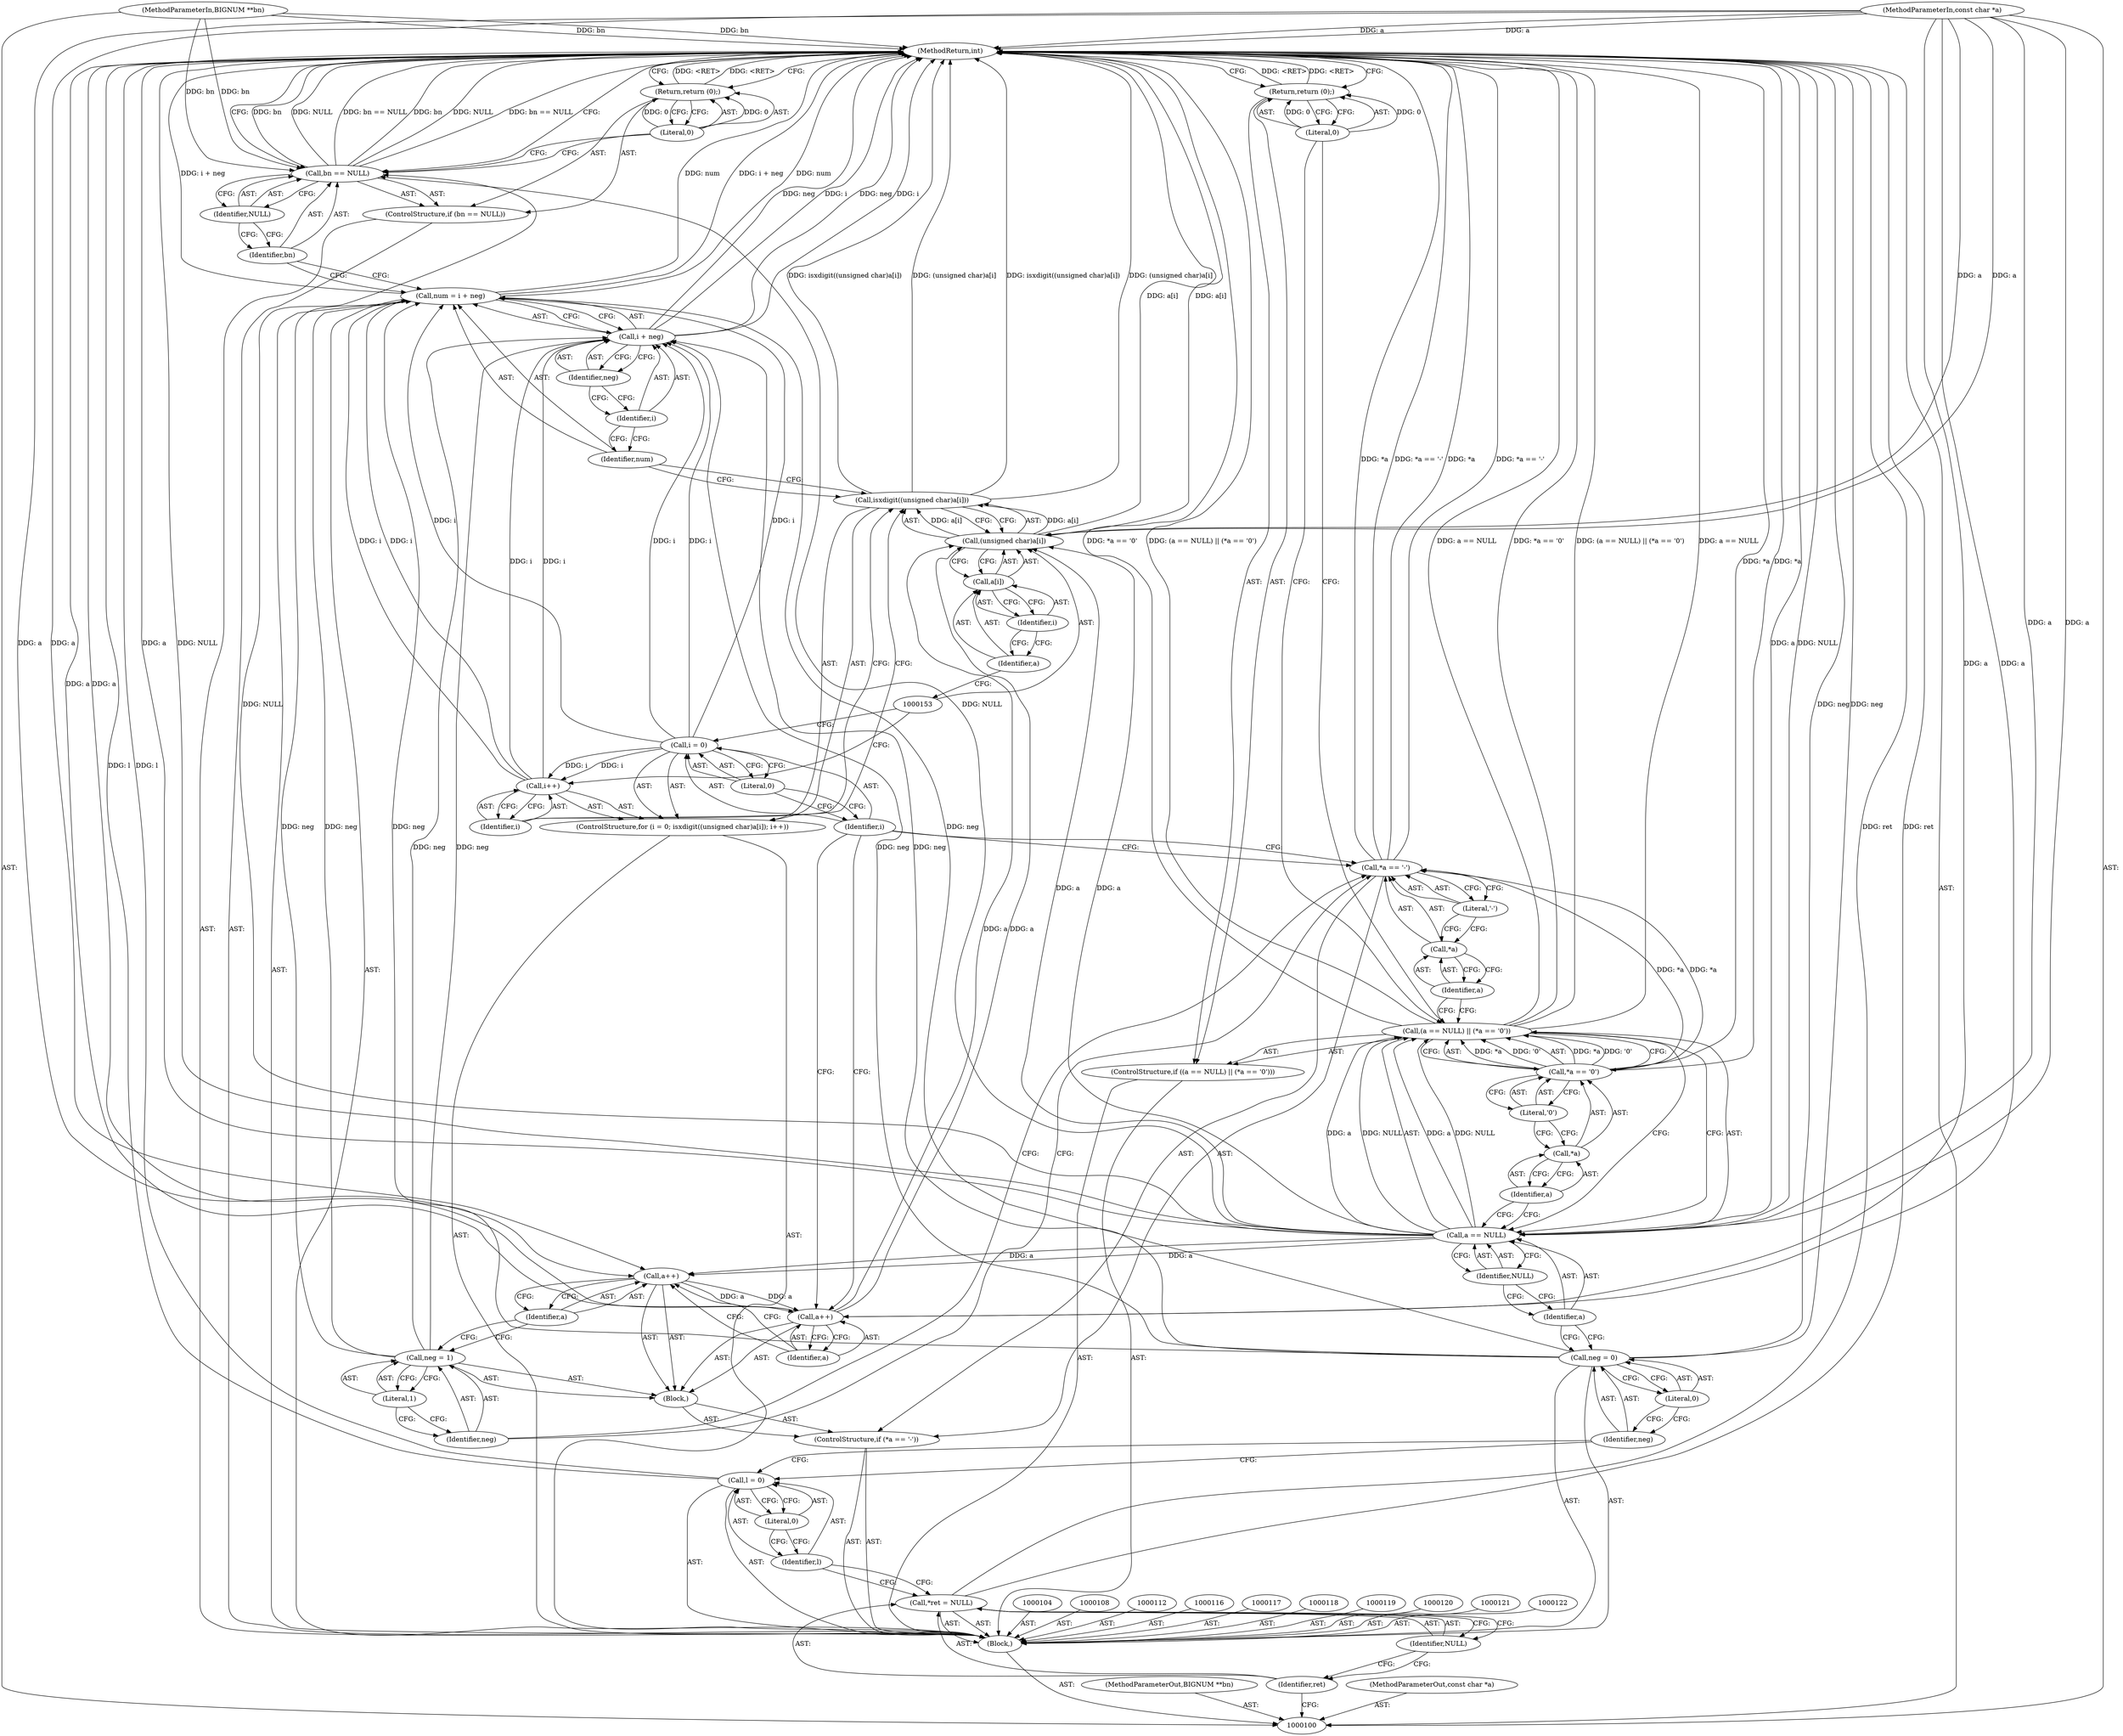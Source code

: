 digraph "1_openssl_c175308407858afff3fc8c2e5e085d94d12edc7d" {
"1000170" [label="(MethodReturn,int)"];
"1000101" [label="(MethodParameterIn,BIGNUM **bn)"];
"1000227" [label="(MethodParameterOut,BIGNUM **bn)"];
"1000102" [label="(MethodParameterIn,const char *a)"];
"1000228" [label="(MethodParameterOut,const char *a)"];
"1000138" [label="(Literal,'-')"];
"1000139" [label="(Block,)"];
"1000134" [label="(ControlStructure,if (*a == '-'))"];
"1000135" [label="(Call,*a == '-')"];
"1000136" [label="(Call,*a)"];
"1000137" [label="(Identifier,a)"];
"1000142" [label="(Literal,1)"];
"1000140" [label="(Call,neg = 1)"];
"1000141" [label="(Identifier,neg)"];
"1000143" [label="(Call,a++)"];
"1000144" [label="(Identifier,a)"];
"1000145" [label="(Call,a++)"];
"1000146" [label="(Identifier,a)"];
"1000150" [label="(Literal,0)"];
"1000151" [label="(Call,isxdigit((unsigned char)a[i]))"];
"1000152" [label="(Call,(unsigned char)a[i])"];
"1000147" [label="(ControlStructure,for (i = 0; isxdigit((unsigned char)a[i]); i++))"];
"1000154" [label="(Call,a[i])"];
"1000155" [label="(Identifier,a)"];
"1000156" [label="(Identifier,i)"];
"1000157" [label="(Call,i++)"];
"1000158" [label="(Identifier,i)"];
"1000148" [label="(Call,i = 0)"];
"1000149" [label="(Identifier,i)"];
"1000161" [label="(Call,i + neg)"];
"1000162" [label="(Identifier,i)"];
"1000163" [label="(Identifier,neg)"];
"1000159" [label="(Call,num = i + neg)"];
"1000160" [label="(Identifier,num)"];
"1000103" [label="(Block,)"];
"1000167" [label="(Identifier,NULL)"];
"1000164" [label="(ControlStructure,if (bn == NULL))"];
"1000165" [label="(Call,bn == NULL)"];
"1000166" [label="(Identifier,bn)"];
"1000168" [label="(Return,return (0);)"];
"1000169" [label="(Literal,0)"];
"1000105" [label="(Call,*ret = NULL)"];
"1000106" [label="(Identifier,ret)"];
"1000107" [label="(Identifier,NULL)"];
"1000109" [label="(Call,l = 0)"];
"1000110" [label="(Identifier,l)"];
"1000111" [label="(Literal,0)"];
"1000115" [label="(Literal,0)"];
"1000113" [label="(Call,neg = 0)"];
"1000114" [label="(Identifier,neg)"];
"1000127" [label="(Identifier,NULL)"];
"1000128" [label="(Call,*a == '\0')"];
"1000129" [label="(Call,*a)"];
"1000130" [label="(Identifier,a)"];
"1000131" [label="(Literal,'\0')"];
"1000123" [label="(ControlStructure,if ((a == NULL) || (*a == '\0')))"];
"1000124" [label="(Call,(a == NULL) || (*a == '\0'))"];
"1000125" [label="(Call,a == NULL)"];
"1000126" [label="(Identifier,a)"];
"1000133" [label="(Literal,0)"];
"1000132" [label="(Return,return (0);)"];
"1000170" -> "1000100"  [label="AST: "];
"1000170" -> "1000132"  [label="CFG: "];
"1000170" -> "1000168"  [label="CFG: "];
"1000170" -> "1000165"  [label="CFG: "];
"1000168" -> "1000170"  [label="DDG: <RET>"];
"1000132" -> "1000170"  [label="DDG: <RET>"];
"1000125" -> "1000170"  [label="DDG: a"];
"1000125" -> "1000170"  [label="DDG: NULL"];
"1000124" -> "1000170"  [label="DDG: a == NULL"];
"1000124" -> "1000170"  [label="DDG: *a == '\0'"];
"1000124" -> "1000170"  [label="DDG: (a == NULL) || (*a == '\0')"];
"1000151" -> "1000170"  [label="DDG: isxdigit((unsigned char)a[i])"];
"1000151" -> "1000170"  [label="DDG: (unsigned char)a[i]"];
"1000102" -> "1000170"  [label="DDG: a"];
"1000152" -> "1000170"  [label="DDG: a[i]"];
"1000159" -> "1000170"  [label="DDG: i + neg"];
"1000159" -> "1000170"  [label="DDG: num"];
"1000113" -> "1000170"  [label="DDG: neg"];
"1000165" -> "1000170"  [label="DDG: bn"];
"1000165" -> "1000170"  [label="DDG: NULL"];
"1000165" -> "1000170"  [label="DDG: bn == NULL"];
"1000128" -> "1000170"  [label="DDG: *a"];
"1000135" -> "1000170"  [label="DDG: *a == '-'"];
"1000135" -> "1000170"  [label="DDG: *a"];
"1000101" -> "1000170"  [label="DDG: bn"];
"1000109" -> "1000170"  [label="DDG: l"];
"1000161" -> "1000170"  [label="DDG: neg"];
"1000161" -> "1000170"  [label="DDG: i"];
"1000145" -> "1000170"  [label="DDG: a"];
"1000105" -> "1000170"  [label="DDG: ret"];
"1000101" -> "1000100"  [label="AST: "];
"1000101" -> "1000170"  [label="DDG: bn"];
"1000101" -> "1000165"  [label="DDG: bn"];
"1000227" -> "1000100"  [label="AST: "];
"1000102" -> "1000100"  [label="AST: "];
"1000102" -> "1000170"  [label="DDG: a"];
"1000102" -> "1000125"  [label="DDG: a"];
"1000102" -> "1000143"  [label="DDG: a"];
"1000102" -> "1000145"  [label="DDG: a"];
"1000102" -> "1000152"  [label="DDG: a"];
"1000228" -> "1000100"  [label="AST: "];
"1000138" -> "1000135"  [label="AST: "];
"1000138" -> "1000136"  [label="CFG: "];
"1000135" -> "1000138"  [label="CFG: "];
"1000139" -> "1000134"  [label="AST: "];
"1000140" -> "1000139"  [label="AST: "];
"1000143" -> "1000139"  [label="AST: "];
"1000145" -> "1000139"  [label="AST: "];
"1000134" -> "1000103"  [label="AST: "];
"1000135" -> "1000134"  [label="AST: "];
"1000139" -> "1000134"  [label="AST: "];
"1000135" -> "1000134"  [label="AST: "];
"1000135" -> "1000138"  [label="CFG: "];
"1000136" -> "1000135"  [label="AST: "];
"1000138" -> "1000135"  [label="AST: "];
"1000141" -> "1000135"  [label="CFG: "];
"1000149" -> "1000135"  [label="CFG: "];
"1000135" -> "1000170"  [label="DDG: *a == '-'"];
"1000135" -> "1000170"  [label="DDG: *a"];
"1000128" -> "1000135"  [label="DDG: *a"];
"1000136" -> "1000135"  [label="AST: "];
"1000136" -> "1000137"  [label="CFG: "];
"1000137" -> "1000136"  [label="AST: "];
"1000138" -> "1000136"  [label="CFG: "];
"1000137" -> "1000136"  [label="AST: "];
"1000137" -> "1000124"  [label="CFG: "];
"1000136" -> "1000137"  [label="CFG: "];
"1000142" -> "1000140"  [label="AST: "];
"1000142" -> "1000141"  [label="CFG: "];
"1000140" -> "1000142"  [label="CFG: "];
"1000140" -> "1000139"  [label="AST: "];
"1000140" -> "1000142"  [label="CFG: "];
"1000141" -> "1000140"  [label="AST: "];
"1000142" -> "1000140"  [label="AST: "];
"1000144" -> "1000140"  [label="CFG: "];
"1000140" -> "1000159"  [label="DDG: neg"];
"1000140" -> "1000161"  [label="DDG: neg"];
"1000141" -> "1000140"  [label="AST: "];
"1000141" -> "1000135"  [label="CFG: "];
"1000142" -> "1000141"  [label="CFG: "];
"1000143" -> "1000139"  [label="AST: "];
"1000143" -> "1000144"  [label="CFG: "];
"1000144" -> "1000143"  [label="AST: "];
"1000146" -> "1000143"  [label="CFG: "];
"1000125" -> "1000143"  [label="DDG: a"];
"1000102" -> "1000143"  [label="DDG: a"];
"1000143" -> "1000145"  [label="DDG: a"];
"1000144" -> "1000143"  [label="AST: "];
"1000144" -> "1000140"  [label="CFG: "];
"1000143" -> "1000144"  [label="CFG: "];
"1000145" -> "1000139"  [label="AST: "];
"1000145" -> "1000146"  [label="CFG: "];
"1000146" -> "1000145"  [label="AST: "];
"1000149" -> "1000145"  [label="CFG: "];
"1000145" -> "1000170"  [label="DDG: a"];
"1000143" -> "1000145"  [label="DDG: a"];
"1000102" -> "1000145"  [label="DDG: a"];
"1000145" -> "1000152"  [label="DDG: a"];
"1000146" -> "1000145"  [label="AST: "];
"1000146" -> "1000143"  [label="CFG: "];
"1000145" -> "1000146"  [label="CFG: "];
"1000150" -> "1000148"  [label="AST: "];
"1000150" -> "1000149"  [label="CFG: "];
"1000148" -> "1000150"  [label="CFG: "];
"1000151" -> "1000147"  [label="AST: "];
"1000151" -> "1000152"  [label="CFG: "];
"1000152" -> "1000151"  [label="AST: "];
"1000158" -> "1000151"  [label="CFG: "];
"1000160" -> "1000151"  [label="CFG: "];
"1000151" -> "1000170"  [label="DDG: isxdigit((unsigned char)a[i])"];
"1000151" -> "1000170"  [label="DDG: (unsigned char)a[i]"];
"1000152" -> "1000151"  [label="DDG: a[i]"];
"1000152" -> "1000151"  [label="AST: "];
"1000152" -> "1000154"  [label="CFG: "];
"1000153" -> "1000152"  [label="AST: "];
"1000154" -> "1000152"  [label="AST: "];
"1000151" -> "1000152"  [label="CFG: "];
"1000152" -> "1000170"  [label="DDG: a[i]"];
"1000152" -> "1000151"  [label="DDG: a[i]"];
"1000125" -> "1000152"  [label="DDG: a"];
"1000145" -> "1000152"  [label="DDG: a"];
"1000102" -> "1000152"  [label="DDG: a"];
"1000147" -> "1000103"  [label="AST: "];
"1000148" -> "1000147"  [label="AST: "];
"1000151" -> "1000147"  [label="AST: "];
"1000157" -> "1000147"  [label="AST: "];
"1000154" -> "1000152"  [label="AST: "];
"1000154" -> "1000156"  [label="CFG: "];
"1000155" -> "1000154"  [label="AST: "];
"1000156" -> "1000154"  [label="AST: "];
"1000152" -> "1000154"  [label="CFG: "];
"1000155" -> "1000154"  [label="AST: "];
"1000155" -> "1000153"  [label="CFG: "];
"1000156" -> "1000155"  [label="CFG: "];
"1000156" -> "1000154"  [label="AST: "];
"1000156" -> "1000155"  [label="CFG: "];
"1000154" -> "1000156"  [label="CFG: "];
"1000157" -> "1000147"  [label="AST: "];
"1000157" -> "1000158"  [label="CFG: "];
"1000158" -> "1000157"  [label="AST: "];
"1000153" -> "1000157"  [label="CFG: "];
"1000148" -> "1000157"  [label="DDG: i"];
"1000157" -> "1000159"  [label="DDG: i"];
"1000157" -> "1000161"  [label="DDG: i"];
"1000158" -> "1000157"  [label="AST: "];
"1000158" -> "1000151"  [label="CFG: "];
"1000157" -> "1000158"  [label="CFG: "];
"1000148" -> "1000147"  [label="AST: "];
"1000148" -> "1000150"  [label="CFG: "];
"1000149" -> "1000148"  [label="AST: "];
"1000150" -> "1000148"  [label="AST: "];
"1000153" -> "1000148"  [label="CFG: "];
"1000148" -> "1000157"  [label="DDG: i"];
"1000148" -> "1000159"  [label="DDG: i"];
"1000148" -> "1000161"  [label="DDG: i"];
"1000149" -> "1000148"  [label="AST: "];
"1000149" -> "1000145"  [label="CFG: "];
"1000149" -> "1000135"  [label="CFG: "];
"1000150" -> "1000149"  [label="CFG: "];
"1000161" -> "1000159"  [label="AST: "];
"1000161" -> "1000163"  [label="CFG: "];
"1000162" -> "1000161"  [label="AST: "];
"1000163" -> "1000161"  [label="AST: "];
"1000159" -> "1000161"  [label="CFG: "];
"1000161" -> "1000170"  [label="DDG: neg"];
"1000161" -> "1000170"  [label="DDG: i"];
"1000157" -> "1000161"  [label="DDG: i"];
"1000148" -> "1000161"  [label="DDG: i"];
"1000113" -> "1000161"  [label="DDG: neg"];
"1000140" -> "1000161"  [label="DDG: neg"];
"1000162" -> "1000161"  [label="AST: "];
"1000162" -> "1000160"  [label="CFG: "];
"1000163" -> "1000162"  [label="CFG: "];
"1000163" -> "1000161"  [label="AST: "];
"1000163" -> "1000162"  [label="CFG: "];
"1000161" -> "1000163"  [label="CFG: "];
"1000159" -> "1000103"  [label="AST: "];
"1000159" -> "1000161"  [label="CFG: "];
"1000160" -> "1000159"  [label="AST: "];
"1000161" -> "1000159"  [label="AST: "];
"1000166" -> "1000159"  [label="CFG: "];
"1000159" -> "1000170"  [label="DDG: i + neg"];
"1000159" -> "1000170"  [label="DDG: num"];
"1000157" -> "1000159"  [label="DDG: i"];
"1000148" -> "1000159"  [label="DDG: i"];
"1000113" -> "1000159"  [label="DDG: neg"];
"1000140" -> "1000159"  [label="DDG: neg"];
"1000160" -> "1000159"  [label="AST: "];
"1000160" -> "1000151"  [label="CFG: "];
"1000162" -> "1000160"  [label="CFG: "];
"1000103" -> "1000100"  [label="AST: "];
"1000104" -> "1000103"  [label="AST: "];
"1000105" -> "1000103"  [label="AST: "];
"1000108" -> "1000103"  [label="AST: "];
"1000109" -> "1000103"  [label="AST: "];
"1000112" -> "1000103"  [label="AST: "];
"1000113" -> "1000103"  [label="AST: "];
"1000116" -> "1000103"  [label="AST: "];
"1000117" -> "1000103"  [label="AST: "];
"1000118" -> "1000103"  [label="AST: "];
"1000119" -> "1000103"  [label="AST: "];
"1000120" -> "1000103"  [label="AST: "];
"1000121" -> "1000103"  [label="AST: "];
"1000122" -> "1000103"  [label="AST: "];
"1000123" -> "1000103"  [label="AST: "];
"1000134" -> "1000103"  [label="AST: "];
"1000147" -> "1000103"  [label="AST: "];
"1000159" -> "1000103"  [label="AST: "];
"1000164" -> "1000103"  [label="AST: "];
"1000167" -> "1000165"  [label="AST: "];
"1000167" -> "1000166"  [label="CFG: "];
"1000165" -> "1000167"  [label="CFG: "];
"1000164" -> "1000103"  [label="AST: "];
"1000165" -> "1000164"  [label="AST: "];
"1000168" -> "1000164"  [label="AST: "];
"1000165" -> "1000164"  [label="AST: "];
"1000165" -> "1000167"  [label="CFG: "];
"1000166" -> "1000165"  [label="AST: "];
"1000167" -> "1000165"  [label="AST: "];
"1000169" -> "1000165"  [label="CFG: "];
"1000170" -> "1000165"  [label="CFG: "];
"1000165" -> "1000170"  [label="DDG: bn"];
"1000165" -> "1000170"  [label="DDG: NULL"];
"1000165" -> "1000170"  [label="DDG: bn == NULL"];
"1000101" -> "1000165"  [label="DDG: bn"];
"1000125" -> "1000165"  [label="DDG: NULL"];
"1000166" -> "1000165"  [label="AST: "];
"1000166" -> "1000159"  [label="CFG: "];
"1000167" -> "1000166"  [label="CFG: "];
"1000168" -> "1000164"  [label="AST: "];
"1000168" -> "1000169"  [label="CFG: "];
"1000169" -> "1000168"  [label="AST: "];
"1000170" -> "1000168"  [label="CFG: "];
"1000168" -> "1000170"  [label="DDG: <RET>"];
"1000169" -> "1000168"  [label="DDG: 0"];
"1000169" -> "1000168"  [label="AST: "];
"1000169" -> "1000165"  [label="CFG: "];
"1000168" -> "1000169"  [label="CFG: "];
"1000169" -> "1000168"  [label="DDG: 0"];
"1000105" -> "1000103"  [label="AST: "];
"1000105" -> "1000107"  [label="CFG: "];
"1000106" -> "1000105"  [label="AST: "];
"1000107" -> "1000105"  [label="AST: "];
"1000110" -> "1000105"  [label="CFG: "];
"1000105" -> "1000170"  [label="DDG: ret"];
"1000106" -> "1000105"  [label="AST: "];
"1000106" -> "1000100"  [label="CFG: "];
"1000107" -> "1000106"  [label="CFG: "];
"1000107" -> "1000105"  [label="AST: "];
"1000107" -> "1000106"  [label="CFG: "];
"1000105" -> "1000107"  [label="CFG: "];
"1000109" -> "1000103"  [label="AST: "];
"1000109" -> "1000111"  [label="CFG: "];
"1000110" -> "1000109"  [label="AST: "];
"1000111" -> "1000109"  [label="AST: "];
"1000114" -> "1000109"  [label="CFG: "];
"1000109" -> "1000170"  [label="DDG: l"];
"1000110" -> "1000109"  [label="AST: "];
"1000110" -> "1000105"  [label="CFG: "];
"1000111" -> "1000110"  [label="CFG: "];
"1000111" -> "1000109"  [label="AST: "];
"1000111" -> "1000110"  [label="CFG: "];
"1000109" -> "1000111"  [label="CFG: "];
"1000115" -> "1000113"  [label="AST: "];
"1000115" -> "1000114"  [label="CFG: "];
"1000113" -> "1000115"  [label="CFG: "];
"1000113" -> "1000103"  [label="AST: "];
"1000113" -> "1000115"  [label="CFG: "];
"1000114" -> "1000113"  [label="AST: "];
"1000115" -> "1000113"  [label="AST: "];
"1000126" -> "1000113"  [label="CFG: "];
"1000113" -> "1000170"  [label="DDG: neg"];
"1000113" -> "1000159"  [label="DDG: neg"];
"1000113" -> "1000161"  [label="DDG: neg"];
"1000114" -> "1000113"  [label="AST: "];
"1000114" -> "1000109"  [label="CFG: "];
"1000115" -> "1000114"  [label="CFG: "];
"1000127" -> "1000125"  [label="AST: "];
"1000127" -> "1000126"  [label="CFG: "];
"1000125" -> "1000127"  [label="CFG: "];
"1000128" -> "1000124"  [label="AST: "];
"1000128" -> "1000131"  [label="CFG: "];
"1000129" -> "1000128"  [label="AST: "];
"1000131" -> "1000128"  [label="AST: "];
"1000124" -> "1000128"  [label="CFG: "];
"1000128" -> "1000170"  [label="DDG: *a"];
"1000128" -> "1000124"  [label="DDG: *a"];
"1000128" -> "1000124"  [label="DDG: '\0'"];
"1000128" -> "1000135"  [label="DDG: *a"];
"1000129" -> "1000128"  [label="AST: "];
"1000129" -> "1000130"  [label="CFG: "];
"1000130" -> "1000129"  [label="AST: "];
"1000131" -> "1000129"  [label="CFG: "];
"1000130" -> "1000129"  [label="AST: "];
"1000130" -> "1000125"  [label="CFG: "];
"1000129" -> "1000130"  [label="CFG: "];
"1000131" -> "1000128"  [label="AST: "];
"1000131" -> "1000129"  [label="CFG: "];
"1000128" -> "1000131"  [label="CFG: "];
"1000123" -> "1000103"  [label="AST: "];
"1000124" -> "1000123"  [label="AST: "];
"1000132" -> "1000123"  [label="AST: "];
"1000124" -> "1000123"  [label="AST: "];
"1000124" -> "1000125"  [label="CFG: "];
"1000124" -> "1000128"  [label="CFG: "];
"1000125" -> "1000124"  [label="AST: "];
"1000128" -> "1000124"  [label="AST: "];
"1000133" -> "1000124"  [label="CFG: "];
"1000137" -> "1000124"  [label="CFG: "];
"1000124" -> "1000170"  [label="DDG: a == NULL"];
"1000124" -> "1000170"  [label="DDG: *a == '\0'"];
"1000124" -> "1000170"  [label="DDG: (a == NULL) || (*a == '\0')"];
"1000125" -> "1000124"  [label="DDG: a"];
"1000125" -> "1000124"  [label="DDG: NULL"];
"1000128" -> "1000124"  [label="DDG: *a"];
"1000128" -> "1000124"  [label="DDG: '\0'"];
"1000125" -> "1000124"  [label="AST: "];
"1000125" -> "1000127"  [label="CFG: "];
"1000126" -> "1000125"  [label="AST: "];
"1000127" -> "1000125"  [label="AST: "];
"1000130" -> "1000125"  [label="CFG: "];
"1000124" -> "1000125"  [label="CFG: "];
"1000125" -> "1000170"  [label="DDG: a"];
"1000125" -> "1000170"  [label="DDG: NULL"];
"1000125" -> "1000124"  [label="DDG: a"];
"1000125" -> "1000124"  [label="DDG: NULL"];
"1000102" -> "1000125"  [label="DDG: a"];
"1000125" -> "1000143"  [label="DDG: a"];
"1000125" -> "1000152"  [label="DDG: a"];
"1000125" -> "1000165"  [label="DDG: NULL"];
"1000126" -> "1000125"  [label="AST: "];
"1000126" -> "1000113"  [label="CFG: "];
"1000127" -> "1000126"  [label="CFG: "];
"1000133" -> "1000132"  [label="AST: "];
"1000133" -> "1000124"  [label="CFG: "];
"1000132" -> "1000133"  [label="CFG: "];
"1000133" -> "1000132"  [label="DDG: 0"];
"1000132" -> "1000123"  [label="AST: "];
"1000132" -> "1000133"  [label="CFG: "];
"1000133" -> "1000132"  [label="AST: "];
"1000170" -> "1000132"  [label="CFG: "];
"1000132" -> "1000170"  [label="DDG: <RET>"];
"1000133" -> "1000132"  [label="DDG: 0"];
}
